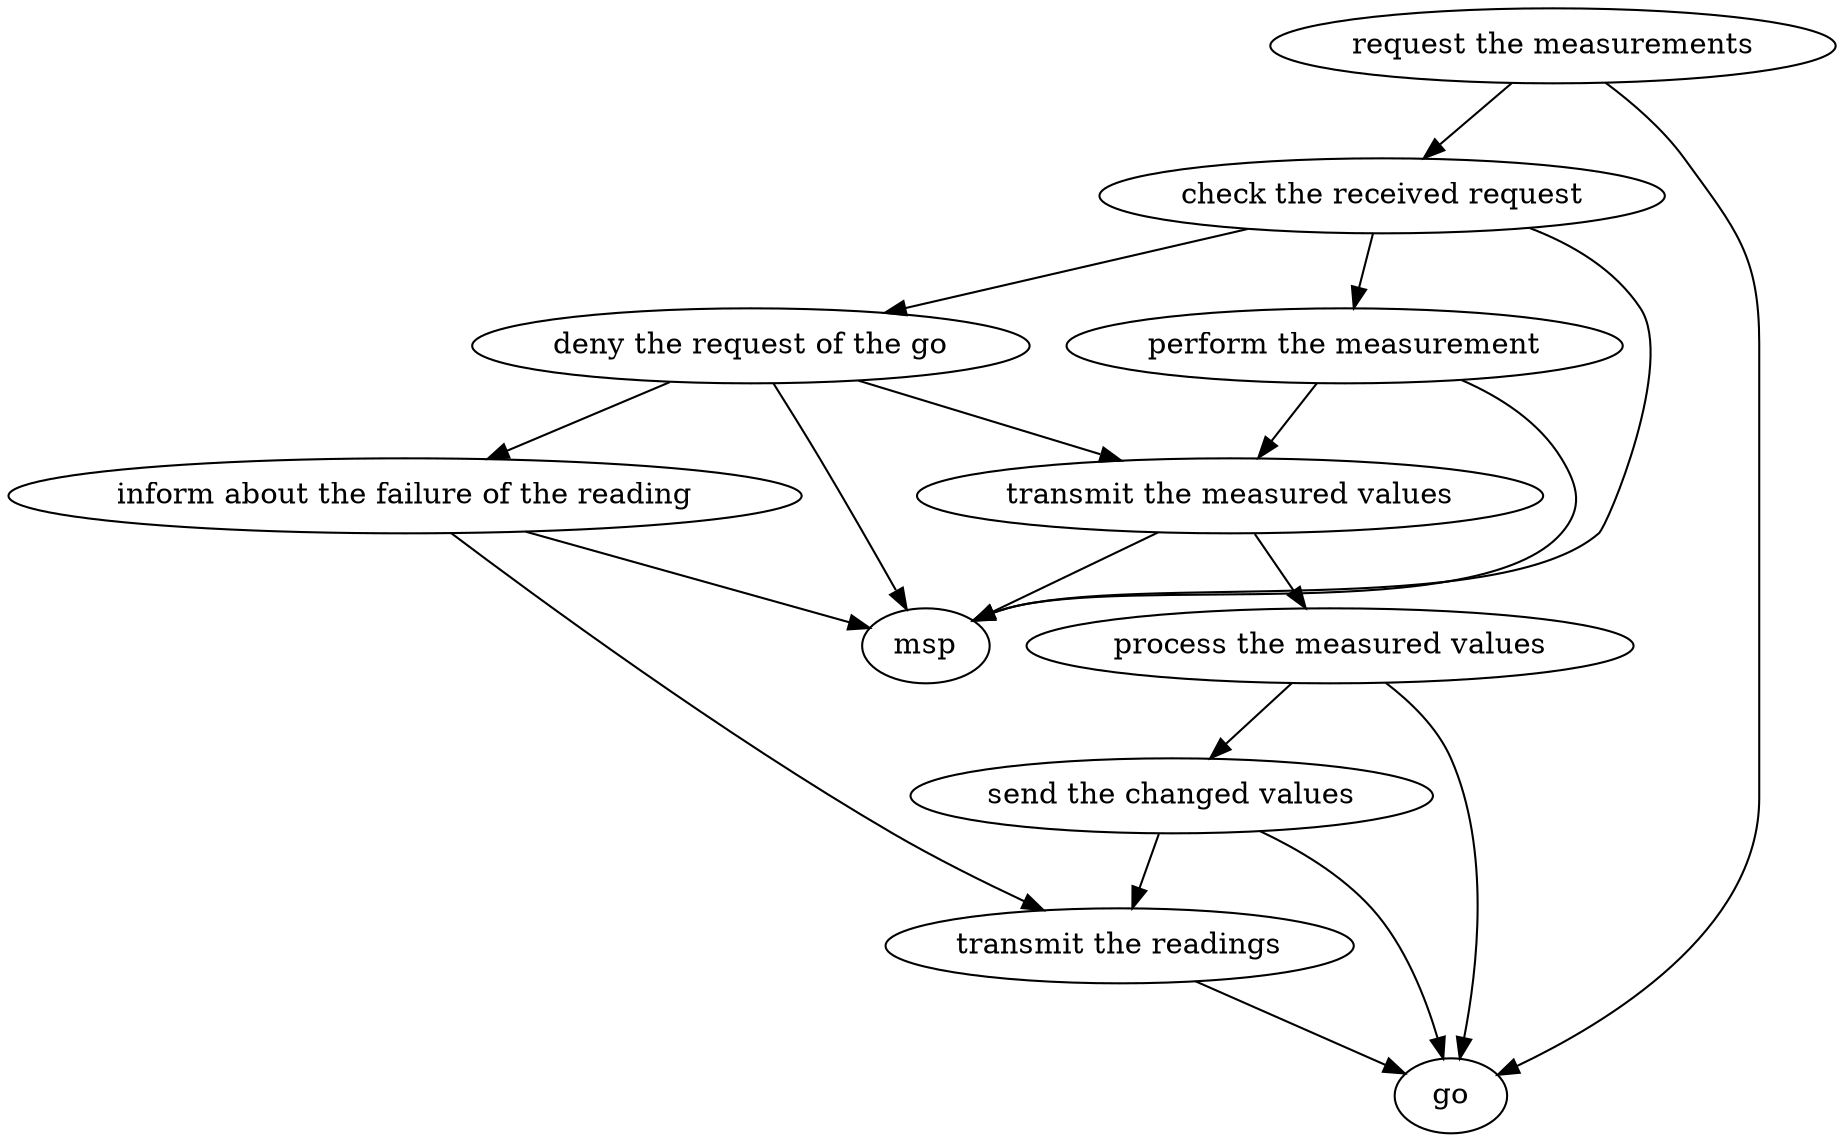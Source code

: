 strict digraph "doc-10.11" {
	graph [name="doc-10.11"];
	"request the measurements"	[attrs="{'type': 'Activity', 'label': 'request the measurements'}"];
	"check the received request"	[attrs="{'type': 'Activity', 'label': 'check the received request'}"];
	"request the measurements" -> "check the received request"	[attrs="{'type': 'flow', 'label': 'flow'}"];
	go	[attrs="{'type': 'Actor', 'label': 'go'}"];
	"request the measurements" -> go	[attrs="{'type': 'actor performer', 'label': 'actor performer'}"];
	"deny the request of the go"	[attrs="{'type': 'Activity', 'label': 'deny the request of the go'}"];
	"check the received request" -> "deny the request of the go"	[attrs="{'type': 'flow', 'label': 'flow'}"];
	"perform the measurement"	[attrs="{'type': 'Activity', 'label': 'perform the measurement'}"];
	"check the received request" -> "perform the measurement"	[attrs="{'type': 'flow', 'label': 'flow'}"];
	msp	[attrs="{'type': 'Actor', 'label': 'msp'}"];
	"check the received request" -> msp	[attrs="{'type': 'actor performer', 'label': 'actor performer'}"];
	"inform about the failure of the reading"	[attrs="{'type': 'Activity', 'label': 'inform about the failure of the reading'}"];
	"deny the request of the go" -> "inform about the failure of the reading"	[attrs="{'type': 'flow', 'label': 'flow'}"];
	"transmit the measured values"	[attrs="{'type': 'Activity', 'label': 'transmit the measured values'}"];
	"deny the request of the go" -> "transmit the measured values"	[attrs="{'type': 'flow', 'label': 'flow'}"];
	"deny the request of the go" -> msp	[attrs="{'type': 'actor performer', 'label': 'actor performer'}"];
	"perform the measurement" -> "transmit the measured values"	[attrs="{'type': 'flow', 'label': 'flow'}"];
	"perform the measurement" -> msp	[attrs="{'type': 'actor performer', 'label': 'actor performer'}"];
	"transmit the readings"	[attrs="{'type': 'Activity', 'label': 'transmit the readings'}"];
	"inform about the failure of the reading" -> "transmit the readings"	[attrs="{'type': 'flow', 'label': 'flow'}"];
	"inform about the failure of the reading" -> msp	[attrs="{'type': 'actor performer', 'label': 'actor performer'}"];
	"process the measured values"	[attrs="{'type': 'Activity', 'label': 'process the measured values'}"];
	"transmit the measured values" -> "process the measured values"	[attrs="{'type': 'flow', 'label': 'flow'}"];
	"transmit the measured values" -> msp	[attrs="{'type': 'actor performer', 'label': 'actor performer'}"];
	"send the changed values"	[attrs="{'type': 'Activity', 'label': 'send the changed values'}"];
	"process the measured values" -> "send the changed values"	[attrs="{'type': 'flow', 'label': 'flow'}"];
	"process the measured values" -> go	[attrs="{'type': 'actor performer', 'label': 'actor performer'}"];
	"send the changed values" -> "transmit the readings"	[attrs="{'type': 'flow', 'label': 'flow'}"];
	"send the changed values" -> go	[attrs="{'type': 'actor performer', 'label': 'actor performer'}"];
	"transmit the readings" -> go	[attrs="{'type': 'actor performer', 'label': 'actor performer'}"];
}
